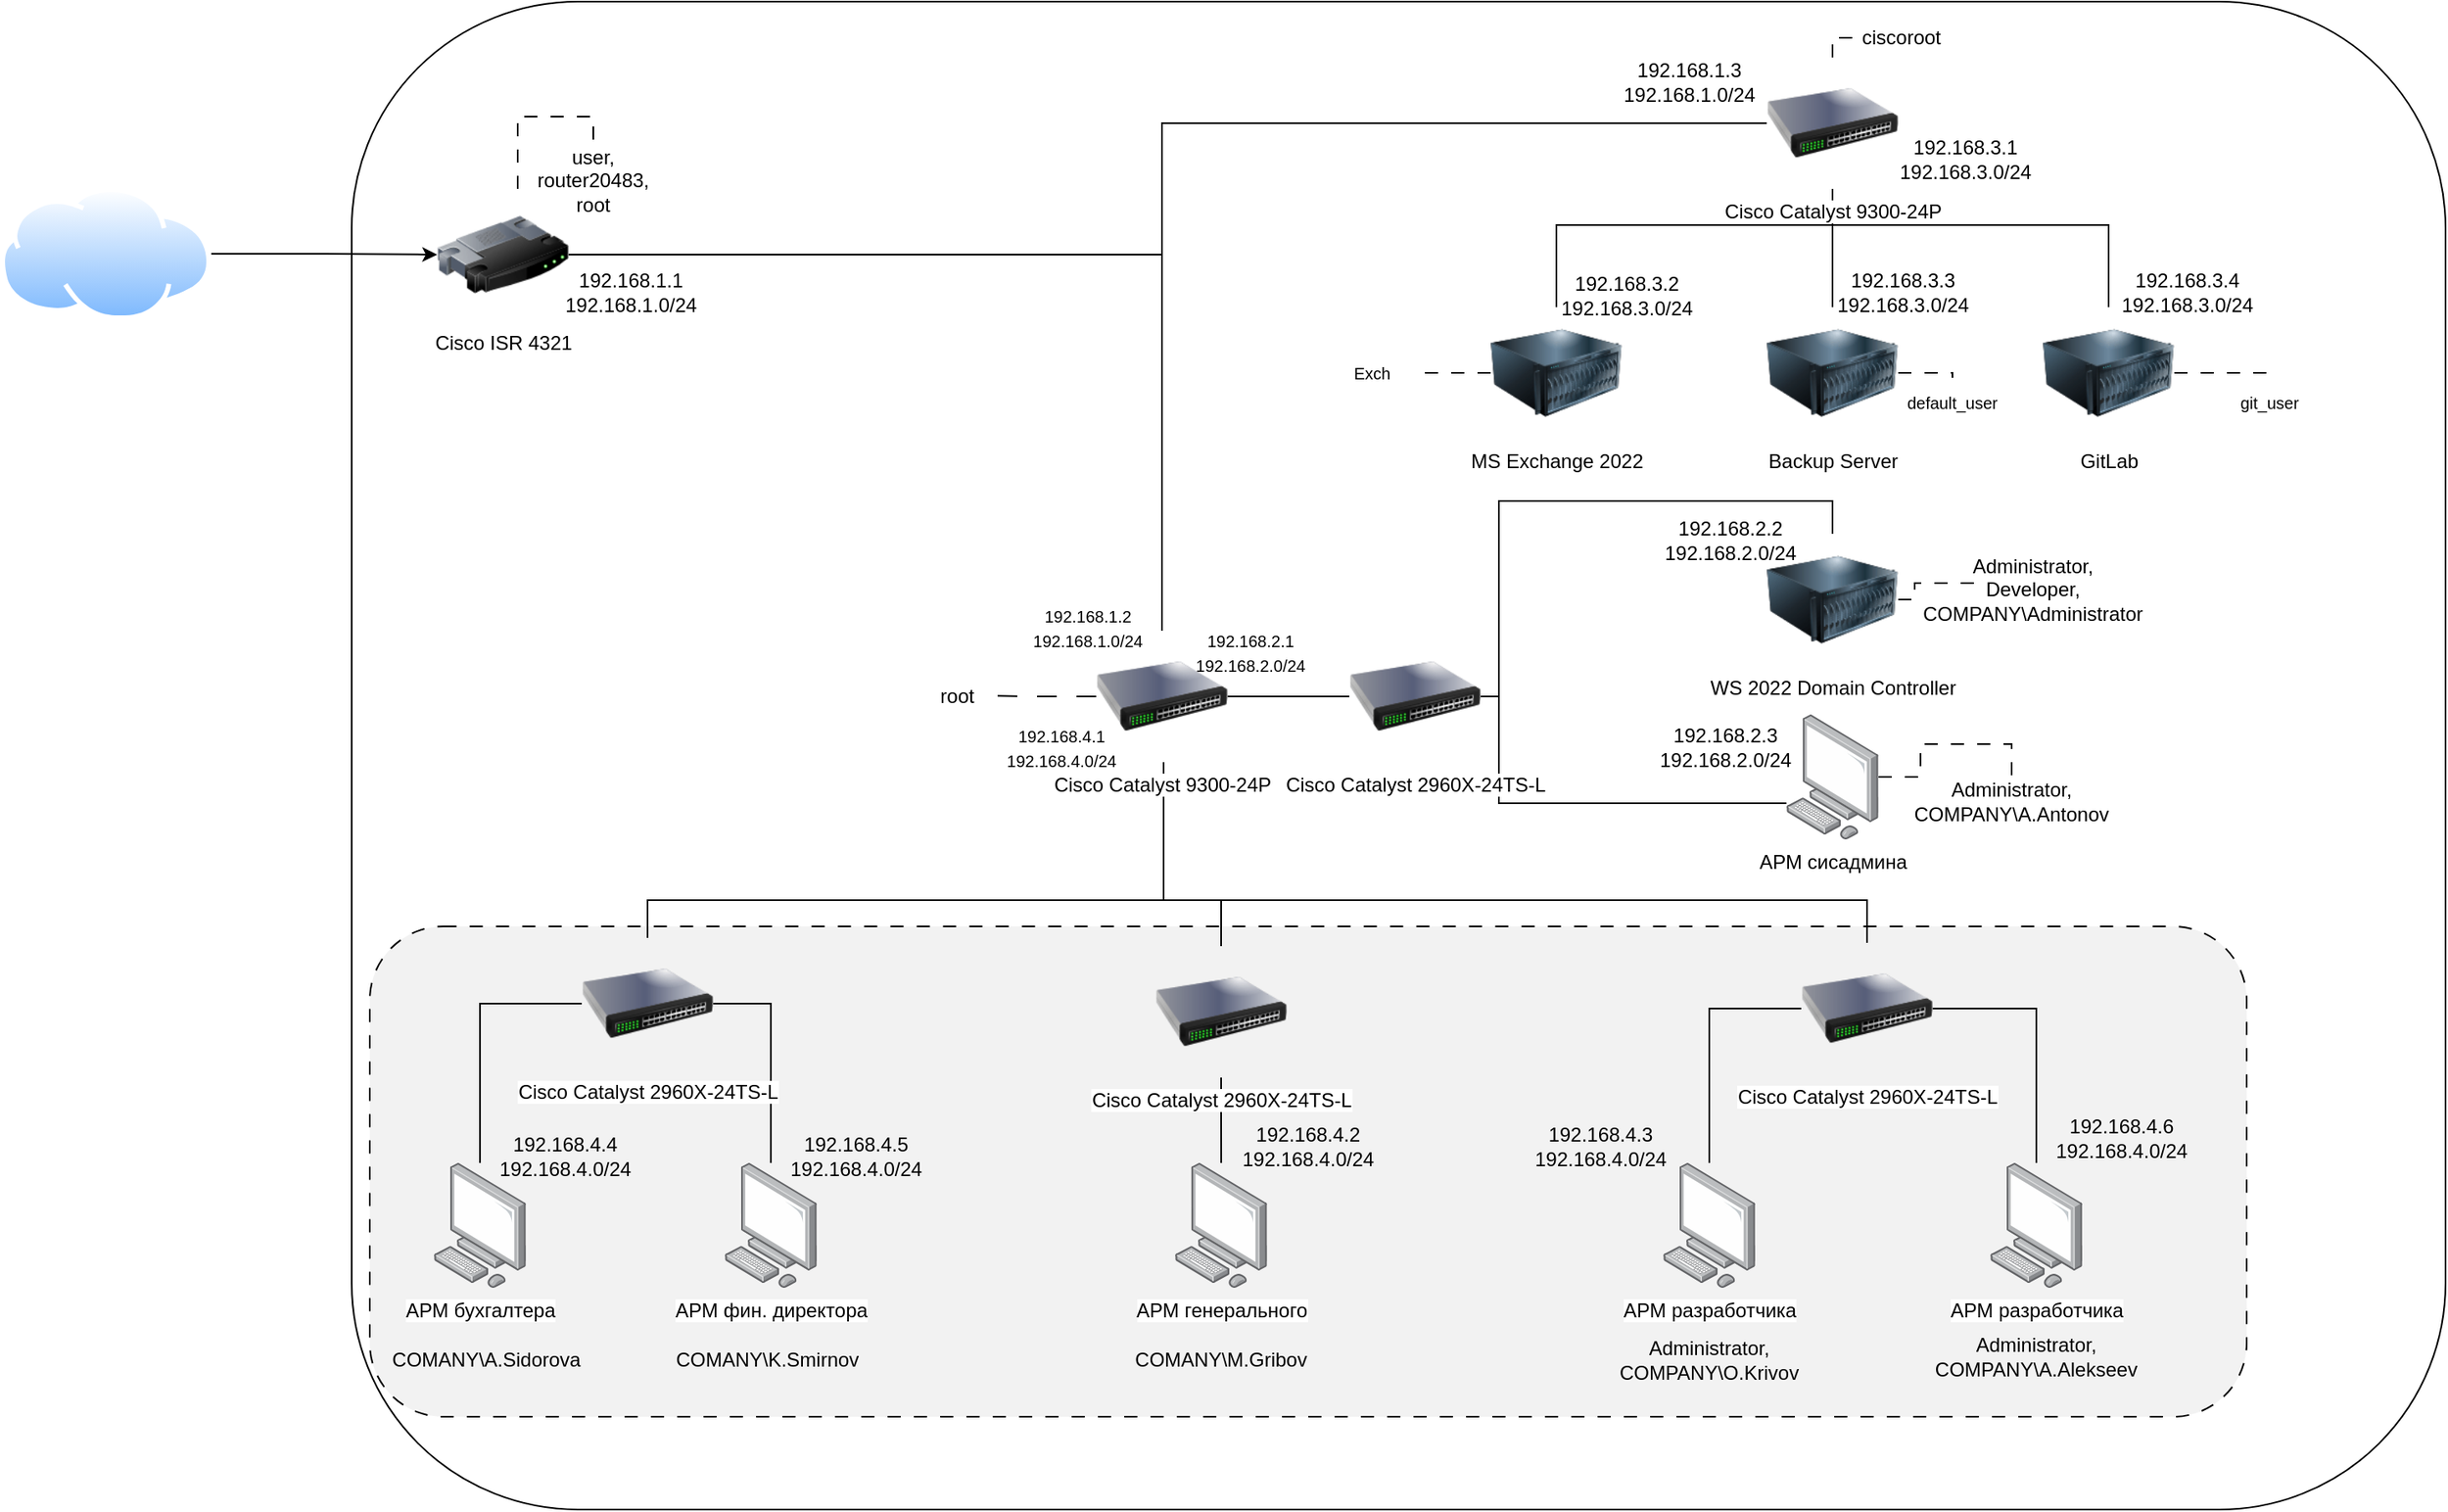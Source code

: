 <mxfile version="26.0.11">
  <diagram name="Страница — 1" id="Fhz-tW6h-BIY4TX20cgz">
    <mxGraphModel dx="2107" dy="1662" grid="0" gridSize="10" guides="1" tooltips="1" connect="1" arrows="1" fold="1" page="0" pageScale="1" pageWidth="827" pageHeight="1169" math="0" shadow="0">
      <root>
        <mxCell id="0" />
        <mxCell id="1" parent="0" />
        <mxCell id="uoiDdsdWSx_z2riPnaY0-11" value="" style="rounded=1;whiteSpace=wrap;html=1;" vertex="1" parent="1">
          <mxGeometry x="-432" y="-535" width="1274" height="918" as="geometry" />
        </mxCell>
        <mxCell id="uoiDdsdWSx_z2riPnaY0-128" value="" style="rounded=1;whiteSpace=wrap;html=1;dashed=1;dashPattern=8 8;fillColor=#F2F2F2;" vertex="1" parent="1">
          <mxGeometry x="-421" y="28" width="1142" height="298.5" as="geometry" />
        </mxCell>
        <mxCell id="uoiDdsdWSx_z2riPnaY0-64" style="edgeStyle=orthogonalEdgeStyle;rounded=0;orthogonalLoop=1;jettySize=auto;html=1;" edge="1" parent="1" source="uoiDdsdWSx_z2riPnaY0-61" target="uoiDdsdWSx_z2riPnaY0-63">
          <mxGeometry relative="1" as="geometry" />
        </mxCell>
        <mxCell id="uoiDdsdWSx_z2riPnaY0-61" value="" style="image;aspect=fixed;perimeter=ellipsePerimeter;html=1;align=center;shadow=0;dashed=0;spacingTop=3;image=img/lib/active_directory/internet_cloud.svg;" vertex="1" parent="1">
          <mxGeometry x="-646" y="-422" width="128.57" height="81" as="geometry" />
        </mxCell>
        <mxCell id="uoiDdsdWSx_z2riPnaY0-76" style="edgeStyle=orthogonalEdgeStyle;rounded=0;orthogonalLoop=1;jettySize=auto;html=1;endArrow=none;startFill=0;" edge="1" parent="1" source="uoiDdsdWSx_z2riPnaY0-63" target="uoiDdsdWSx_z2riPnaY0-71">
          <mxGeometry relative="1" as="geometry" />
        </mxCell>
        <mxCell id="uoiDdsdWSx_z2riPnaY0-77" style="edgeStyle=orthogonalEdgeStyle;rounded=0;orthogonalLoop=1;jettySize=auto;html=1;endArrow=none;startFill=0;" edge="1" parent="1" source="uoiDdsdWSx_z2riPnaY0-63" target="uoiDdsdWSx_z2riPnaY0-70">
          <mxGeometry relative="1" as="geometry">
            <Array as="points">
              <mxPoint x="61" y="-381" />
              <mxPoint x="61" y="-461" />
            </Array>
          </mxGeometry>
        </mxCell>
        <mxCell id="uoiDdsdWSx_z2riPnaY0-143" style="edgeStyle=orthogonalEdgeStyle;rounded=0;orthogonalLoop=1;jettySize=auto;html=1;entryX=0.5;entryY=0;entryDx=0;entryDy=0;endArrow=none;startFill=0;dashed=1;dashPattern=8 8;" edge="1" parent="1" source="uoiDdsdWSx_z2riPnaY0-63" target="uoiDdsdWSx_z2riPnaY0-134">
          <mxGeometry relative="1" as="geometry">
            <Array as="points">
              <mxPoint x="-331" y="-465" />
              <mxPoint x="-285" y="-465" />
            </Array>
          </mxGeometry>
        </mxCell>
        <mxCell id="uoiDdsdWSx_z2riPnaY0-63" value="Cisco ISR 4321" style="image;html=1;image=img/lib/clip_art/networking/Router_128x128.png" vertex="1" parent="1">
          <mxGeometry x="-380" y="-421" width="80" height="80" as="geometry" />
        </mxCell>
        <mxCell id="uoiDdsdWSx_z2riPnaY0-138" style="edgeStyle=orthogonalEdgeStyle;rounded=0;orthogonalLoop=1;jettySize=auto;html=1;endArrow=none;startFill=0;dashed=1;dashPattern=8 8;" edge="1" parent="1" source="uoiDdsdWSx_z2riPnaY0-66" target="uoiDdsdWSx_z2riPnaY0-135">
          <mxGeometry relative="1" as="geometry" />
        </mxCell>
        <mxCell id="uoiDdsdWSx_z2riPnaY0-66" value="MS Exchange 2022" style="image;html=1;image=img/lib/clip_art/computers/Server_128x128.png" vertex="1" parent="1">
          <mxGeometry x="261" y="-349" width="80" height="80" as="geometry" />
        </mxCell>
        <mxCell id="uoiDdsdWSx_z2riPnaY0-139" style="edgeStyle=orthogonalEdgeStyle;rounded=0;orthogonalLoop=1;jettySize=auto;html=1;entryX=0.5;entryY=0;entryDx=0;entryDy=0;endArrow=none;startFill=0;dashed=1;dashPattern=8 8;" edge="1" parent="1" source="uoiDdsdWSx_z2riPnaY0-67" target="uoiDdsdWSx_z2riPnaY0-137">
          <mxGeometry relative="1" as="geometry">
            <Array as="points">
              <mxPoint x="542" y="-309" />
            </Array>
          </mxGeometry>
        </mxCell>
        <mxCell id="uoiDdsdWSx_z2riPnaY0-67" value="Backup Server" style="image;html=1;image=img/lib/clip_art/computers/Server_128x128.png" vertex="1" parent="1">
          <mxGeometry x="429" y="-349" width="80" height="80" as="geometry" />
        </mxCell>
        <mxCell id="uoiDdsdWSx_z2riPnaY0-140" style="edgeStyle=orthogonalEdgeStyle;rounded=0;orthogonalLoop=1;jettySize=auto;html=1;entryX=0.5;entryY=0;entryDx=0;entryDy=0;endArrow=none;startFill=0;dashed=1;dashPattern=8 8;" edge="1" parent="1" source="uoiDdsdWSx_z2riPnaY0-68" target="uoiDdsdWSx_z2riPnaY0-136">
          <mxGeometry relative="1" as="geometry">
            <Array as="points">
              <mxPoint x="735" y="-309" />
            </Array>
          </mxGeometry>
        </mxCell>
        <mxCell id="uoiDdsdWSx_z2riPnaY0-68" value="GitLab" style="image;html=1;image=img/lib/clip_art/computers/Server_128x128.png" vertex="1" parent="1">
          <mxGeometry x="597" y="-349" width="80" height="80" as="geometry" />
        </mxCell>
        <mxCell id="uoiDdsdWSx_z2riPnaY0-78" style="edgeStyle=orthogonalEdgeStyle;rounded=0;orthogonalLoop=1;jettySize=auto;html=1;endArrow=none;startFill=0;" edge="1" parent="1" source="uoiDdsdWSx_z2riPnaY0-70" target="uoiDdsdWSx_z2riPnaY0-66">
          <mxGeometry relative="1" as="geometry">
            <Array as="points">
              <mxPoint x="469" y="-399" />
              <mxPoint x="301" y="-399" />
            </Array>
          </mxGeometry>
        </mxCell>
        <mxCell id="uoiDdsdWSx_z2riPnaY0-79" style="edgeStyle=orthogonalEdgeStyle;rounded=0;orthogonalLoop=1;jettySize=auto;html=1;endArrow=none;startFill=0;" edge="1" parent="1" source="uoiDdsdWSx_z2riPnaY0-70" target="uoiDdsdWSx_z2riPnaY0-67">
          <mxGeometry relative="1" as="geometry" />
        </mxCell>
        <mxCell id="uoiDdsdWSx_z2riPnaY0-80" style="edgeStyle=orthogonalEdgeStyle;rounded=0;orthogonalLoop=1;jettySize=auto;html=1;endArrow=none;startFill=0;" edge="1" parent="1" source="uoiDdsdWSx_z2riPnaY0-70" target="uoiDdsdWSx_z2riPnaY0-68">
          <mxGeometry relative="1" as="geometry">
            <Array as="points">
              <mxPoint x="469" y="-399" />
              <mxPoint x="637" y="-399" />
            </Array>
          </mxGeometry>
        </mxCell>
        <mxCell id="uoiDdsdWSx_z2riPnaY0-146" style="edgeStyle=orthogonalEdgeStyle;rounded=0;orthogonalLoop=1;jettySize=auto;html=1;entryX=0;entryY=0.5;entryDx=0;entryDy=0;endArrow=none;startFill=0;dashed=1;dashPattern=8 8;" edge="1" parent="1" source="uoiDdsdWSx_z2riPnaY0-70" target="uoiDdsdWSx_z2riPnaY0-132">
          <mxGeometry relative="1" as="geometry">
            <Array as="points">
              <mxPoint x="469" y="-513" />
            </Array>
          </mxGeometry>
        </mxCell>
        <mxCell id="uoiDdsdWSx_z2riPnaY0-70" value="Cisco Catalyst 9300-24P" style="image;html=1;image=img/lib/clip_art/networking/Switch_128x128.png" vertex="1" parent="1">
          <mxGeometry x="429" y="-501" width="80" height="80" as="geometry" />
        </mxCell>
        <mxCell id="uoiDdsdWSx_z2riPnaY0-84" style="edgeStyle=orthogonalEdgeStyle;rounded=0;orthogonalLoop=1;jettySize=auto;html=1;entryX=0.5;entryY=0;entryDx=0;entryDy=0;endArrow=none;startFill=0;" edge="1" parent="1" source="uoiDdsdWSx_z2riPnaY0-118" target="uoiDdsdWSx_z2riPnaY0-82">
          <mxGeometry relative="1" as="geometry">
            <Array as="points">
              <mxPoint x="266" y="-112" />
              <mxPoint x="266" y="-231" />
              <mxPoint x="469" y="-231" />
            </Array>
          </mxGeometry>
        </mxCell>
        <mxCell id="uoiDdsdWSx_z2riPnaY0-86" style="edgeStyle=orthogonalEdgeStyle;rounded=0;orthogonalLoop=1;jettySize=auto;html=1;endArrow=none;startFill=0;" edge="1" parent="1" source="uoiDdsdWSx_z2riPnaY0-71" target="uoiDdsdWSx_z2riPnaY0-72">
          <mxGeometry relative="1" as="geometry">
            <Array as="points">
              <mxPoint x="62" y="12" />
              <mxPoint x="-252" y="12" />
            </Array>
          </mxGeometry>
        </mxCell>
        <mxCell id="uoiDdsdWSx_z2riPnaY0-87" style="edgeStyle=orthogonalEdgeStyle;rounded=0;orthogonalLoop=1;jettySize=auto;html=1;endArrow=none;startFill=0;" edge="1" parent="1" source="uoiDdsdWSx_z2riPnaY0-71" target="uoiDdsdWSx_z2riPnaY0-73">
          <mxGeometry relative="1" as="geometry">
            <Array as="points">
              <mxPoint x="62" y="12" />
              <mxPoint x="97" y="12" />
            </Array>
          </mxGeometry>
        </mxCell>
        <mxCell id="uoiDdsdWSx_z2riPnaY0-88" style="edgeStyle=orthogonalEdgeStyle;rounded=0;orthogonalLoop=1;jettySize=auto;html=1;endArrow=none;startFill=0;" edge="1" parent="1" source="uoiDdsdWSx_z2riPnaY0-71" target="uoiDdsdWSx_z2riPnaY0-74">
          <mxGeometry relative="1" as="geometry">
            <Array as="points">
              <mxPoint x="62" y="12" />
              <mxPoint x="490" y="12" />
            </Array>
          </mxGeometry>
        </mxCell>
        <mxCell id="uoiDdsdWSx_z2riPnaY0-119" style="edgeStyle=orthogonalEdgeStyle;rounded=0;orthogonalLoop=1;jettySize=auto;html=1;endArrow=none;startFill=0;" edge="1" parent="1" source="uoiDdsdWSx_z2riPnaY0-71" target="uoiDdsdWSx_z2riPnaY0-118">
          <mxGeometry relative="1" as="geometry" />
        </mxCell>
        <mxCell id="uoiDdsdWSx_z2riPnaY0-147" style="edgeStyle=orthogonalEdgeStyle;rounded=0;orthogonalLoop=1;jettySize=auto;html=1;entryX=1;entryY=0.5;entryDx=0;entryDy=0;endArrow=none;startFill=0;dashed=1;dashPattern=12 12;" edge="1" parent="1" source="uoiDdsdWSx_z2riPnaY0-71" target="uoiDdsdWSx_z2riPnaY0-131">
          <mxGeometry relative="1" as="geometry" />
        </mxCell>
        <mxCell id="uoiDdsdWSx_z2riPnaY0-71" value="Cisco Catalyst 9300-24P" style="image;html=1;image=img/lib/clip_art/networking/Switch_128x128.png" vertex="1" parent="1">
          <mxGeometry x="21" y="-152" width="80" height="80" as="geometry" />
        </mxCell>
        <mxCell id="uoiDdsdWSx_z2riPnaY0-97" style="edgeStyle=orthogonalEdgeStyle;rounded=0;orthogonalLoop=1;jettySize=auto;html=1;endArrow=none;startFill=0;" edge="1" parent="1" source="uoiDdsdWSx_z2riPnaY0-72" target="uoiDdsdWSx_z2riPnaY0-91">
          <mxGeometry relative="1" as="geometry" />
        </mxCell>
        <mxCell id="uoiDdsdWSx_z2riPnaY0-98" style="edgeStyle=orthogonalEdgeStyle;rounded=0;orthogonalLoop=1;jettySize=auto;html=1;endArrow=none;startFill=0;" edge="1" parent="1" source="uoiDdsdWSx_z2riPnaY0-72" target="uoiDdsdWSx_z2riPnaY0-92">
          <mxGeometry relative="1" as="geometry" />
        </mxCell>
        <mxCell id="uoiDdsdWSx_z2riPnaY0-72" value="&lt;meta charset=&quot;utf-8&quot;&gt;Cisco Catalyst 2960X-24TS-L" style="image;html=1;image=img/lib/clip_art/networking/Switch_128x128.png" vertex="1" parent="1">
          <mxGeometry x="-292" y="35" width="80" height="80" as="geometry" />
        </mxCell>
        <mxCell id="uoiDdsdWSx_z2riPnaY0-96" style="edgeStyle=orthogonalEdgeStyle;rounded=0;orthogonalLoop=1;jettySize=auto;html=1;endArrow=none;startFill=0;" edge="1" parent="1" source="uoiDdsdWSx_z2riPnaY0-73" target="uoiDdsdWSx_z2riPnaY0-93">
          <mxGeometry relative="1" as="geometry" />
        </mxCell>
        <mxCell id="uoiDdsdWSx_z2riPnaY0-73" value="Cisco Catalyst 2960X-24TS-L" style="image;html=1;image=img/lib/clip_art/networking/Switch_128x128.png" vertex="1" parent="1">
          <mxGeometry x="57" y="40" width="80" height="80" as="geometry" />
        </mxCell>
        <mxCell id="uoiDdsdWSx_z2riPnaY0-99" style="edgeStyle=orthogonalEdgeStyle;rounded=0;orthogonalLoop=1;jettySize=auto;html=1;endArrow=none;startFill=0;" edge="1" parent="1" source="uoiDdsdWSx_z2riPnaY0-74" target="uoiDdsdWSx_z2riPnaY0-95">
          <mxGeometry relative="1" as="geometry" />
        </mxCell>
        <mxCell id="uoiDdsdWSx_z2riPnaY0-100" style="edgeStyle=orthogonalEdgeStyle;rounded=0;orthogonalLoop=1;jettySize=auto;html=1;endArrow=none;startFill=0;" edge="1" parent="1" source="uoiDdsdWSx_z2riPnaY0-74" target="uoiDdsdWSx_z2riPnaY0-94">
          <mxGeometry relative="1" as="geometry" />
        </mxCell>
        <mxCell id="uoiDdsdWSx_z2riPnaY0-74" value="&lt;meta charset=&quot;utf-8&quot;&gt;Cisco Catalyst 2960X-24TS-L" style="image;html=1;image=img/lib/clip_art/networking/Switch_128x128.png" vertex="1" parent="1">
          <mxGeometry x="450" y="38" width="80" height="80" as="geometry" />
        </mxCell>
        <mxCell id="uoiDdsdWSx_z2riPnaY0-141" style="edgeStyle=orthogonalEdgeStyle;rounded=0;orthogonalLoop=1;jettySize=auto;html=1;endArrow=none;startFill=0;dashed=1;dashPattern=8 8;" edge="1" parent="1" source="uoiDdsdWSx_z2riPnaY0-82" target="uoiDdsdWSx_z2riPnaY0-130">
          <mxGeometry relative="1" as="geometry">
            <Array as="points">
              <mxPoint x="519" y="-171" />
              <mxPoint x="519" y="-181" />
            </Array>
          </mxGeometry>
        </mxCell>
        <mxCell id="uoiDdsdWSx_z2riPnaY0-82" value="WS 2022 Domain Controller" style="image;html=1;image=img/lib/clip_art/computers/Server_128x128.png" vertex="1" parent="1">
          <mxGeometry x="429" y="-211" width="80" height="80" as="geometry" />
        </mxCell>
        <mxCell id="uoiDdsdWSx_z2riPnaY0-142" style="edgeStyle=orthogonalEdgeStyle;rounded=0;orthogonalLoop=1;jettySize=auto;html=1;entryX=0.5;entryY=0;entryDx=0;entryDy=0;endArrow=none;startFill=0;dashed=1;dashPattern=8 8;" edge="1" parent="1" source="uoiDdsdWSx_z2riPnaY0-83" target="uoiDdsdWSx_z2riPnaY0-127">
          <mxGeometry relative="1" as="geometry" />
        </mxCell>
        <mxCell id="uoiDdsdWSx_z2riPnaY0-83" value="АРМ сисадмина" style="image;points=[];aspect=fixed;html=1;align=center;shadow=0;dashed=0;image=img/lib/allied_telesis/computer_and_terminals/Personal_Computer.svg;" vertex="1" parent="1">
          <mxGeometry x="440.96" y="-101" width="56.08" height="76" as="geometry" />
        </mxCell>
        <mxCell id="uoiDdsdWSx_z2riPnaY0-85" style="edgeStyle=orthogonalEdgeStyle;rounded=0;orthogonalLoop=1;jettySize=auto;html=1;endArrow=none;startFill=0;" edge="1" parent="1" source="uoiDdsdWSx_z2riPnaY0-118" target="uoiDdsdWSx_z2riPnaY0-83">
          <mxGeometry relative="1" as="geometry">
            <Array as="points">
              <mxPoint x="266" y="-47" />
            </Array>
          </mxGeometry>
        </mxCell>
        <mxCell id="uoiDdsdWSx_z2riPnaY0-91" value="АРМ бухгалтера" style="image;points=[];aspect=fixed;html=1;align=center;shadow=0;dashed=0;image=img/lib/allied_telesis/computer_and_terminals/Personal_Computer.svg;" vertex="1" parent="1">
          <mxGeometry x="-382" y="172" width="56.08" height="76" as="geometry" />
        </mxCell>
        <mxCell id="uoiDdsdWSx_z2riPnaY0-92" value="АРМ фин. директора" style="image;points=[];aspect=fixed;html=1;align=center;shadow=0;dashed=0;image=img/lib/allied_telesis/computer_and_terminals/Personal_Computer.svg;" vertex="1" parent="1">
          <mxGeometry x="-205" y="172" width="56.08" height="76" as="geometry" />
        </mxCell>
        <mxCell id="uoiDdsdWSx_z2riPnaY0-93" value="АРМ генерального" style="image;points=[];aspect=fixed;html=1;align=center;shadow=0;dashed=0;image=img/lib/allied_telesis/computer_and_terminals/Personal_Computer.svg;" vertex="1" parent="1">
          <mxGeometry x="68.96" y="172" width="56.08" height="76" as="geometry" />
        </mxCell>
        <mxCell id="uoiDdsdWSx_z2riPnaY0-94" value="АРМ разработчика" style="image;points=[];aspect=fixed;html=1;align=center;shadow=0;dashed=0;image=img/lib/allied_telesis/computer_and_terminals/Personal_Computer.svg;" vertex="1" parent="1">
          <mxGeometry x="366" y="172" width="56.08" height="76" as="geometry" />
        </mxCell>
        <mxCell id="uoiDdsdWSx_z2riPnaY0-95" value="АРМ разработчика" style="image;points=[];aspect=fixed;html=1;align=center;shadow=0;dashed=0;image=img/lib/allied_telesis/computer_and_terminals/Personal_Computer.svg;" vertex="1" parent="1">
          <mxGeometry x="565" y="172" width="56.08" height="76" as="geometry" />
        </mxCell>
        <mxCell id="uoiDdsdWSx_z2riPnaY0-101" value="192.168.1.1&lt;div&gt;192.168.1.0/24&lt;/div&gt;" style="text;html=1;align=center;verticalAlign=middle;whiteSpace=wrap;rounded=0;" vertex="1" parent="1">
          <mxGeometry x="-292" y="-373" width="60" height="30" as="geometry" />
        </mxCell>
        <mxCell id="uoiDdsdWSx_z2riPnaY0-104" value="&lt;font style=&quot;font-size: 10px;&quot;&gt;192.168.1.2&lt;/font&gt;&lt;div&gt;&lt;font style=&quot;font-size: 10px;&quot;&gt;192.168.1.0/24&lt;/font&gt;&lt;/div&gt;" style="text;html=1;align=center;verticalAlign=middle;whiteSpace=wrap;rounded=0;" vertex="1" parent="1">
          <mxGeometry x="-14" y="-169" width="60" height="30" as="geometry" />
        </mxCell>
        <mxCell id="uoiDdsdWSx_z2riPnaY0-105" value="192.168.1.3&lt;div&gt;192.168.1.0/24&lt;/div&gt;" style="text;html=1;align=center;verticalAlign=middle;whiteSpace=wrap;rounded=0;" vertex="1" parent="1">
          <mxGeometry x="352" y="-501" width="60" height="30" as="geometry" />
        </mxCell>
        <mxCell id="uoiDdsdWSx_z2riPnaY0-106" value="&lt;font style=&quot;font-size: 10px;&quot;&gt;192.168.2.1&lt;/font&gt;&lt;div&gt;&lt;font style=&quot;font-size: 10px;&quot;&gt;192.168.2.0/24&lt;/font&gt;&lt;/div&gt;" style="text;html=1;align=center;verticalAlign=middle;whiteSpace=wrap;rounded=0;" vertex="1" parent="1">
          <mxGeometry x="93" y="-152" width="44" height="25" as="geometry" />
        </mxCell>
        <mxCell id="uoiDdsdWSx_z2riPnaY0-107" value="192.168.2.2&lt;div&gt;192.168.2.0/24&lt;/div&gt;" style="text;html=1;align=center;verticalAlign=middle;whiteSpace=wrap;rounded=0;" vertex="1" parent="1">
          <mxGeometry x="377" y="-222" width="60" height="30" as="geometry" />
        </mxCell>
        <mxCell id="uoiDdsdWSx_z2riPnaY0-108" value="192.168.2.3&lt;div&gt;192.168.2.0/24&lt;/div&gt;" style="text;html=1;align=center;verticalAlign=middle;whiteSpace=wrap;rounded=0;" vertex="1" parent="1">
          <mxGeometry x="374" y="-96" width="60" height="30" as="geometry" />
        </mxCell>
        <mxCell id="uoiDdsdWSx_z2riPnaY0-109" value="192.168.4.4&lt;div&gt;192.168.4.0/24&lt;/div&gt;" style="text;html=1;align=center;verticalAlign=middle;whiteSpace=wrap;rounded=0;" vertex="1" parent="1">
          <mxGeometry x="-332" y="153" width="60" height="30" as="geometry" />
        </mxCell>
        <mxCell id="uoiDdsdWSx_z2riPnaY0-110" value="192.168.4.5&lt;div&gt;192.168.4.0/24&lt;/div&gt;" style="text;html=1;align=center;verticalAlign=middle;whiteSpace=wrap;rounded=0;" vertex="1" parent="1">
          <mxGeometry x="-155" y="153" width="60" height="30" as="geometry" />
        </mxCell>
        <mxCell id="uoiDdsdWSx_z2riPnaY0-111" value="192.168.4.2&lt;div&gt;192.168.4.0/24&lt;/div&gt;" style="text;html=1;align=center;verticalAlign=middle;whiteSpace=wrap;rounded=0;" vertex="1" parent="1">
          <mxGeometry x="120" y="147" width="60" height="30" as="geometry" />
        </mxCell>
        <mxCell id="uoiDdsdWSx_z2riPnaY0-112" value="192.168.4.3&lt;div&gt;192.168.4.0/24&lt;/div&gt;" style="text;html=1;align=center;verticalAlign=middle;whiteSpace=wrap;rounded=0;" vertex="1" parent="1">
          <mxGeometry x="298" y="147" width="60" height="30" as="geometry" />
        </mxCell>
        <mxCell id="uoiDdsdWSx_z2riPnaY0-113" value="192.168.4.6&lt;div&gt;192.168.4.0/24&lt;/div&gt;" style="text;html=1;align=center;verticalAlign=middle;whiteSpace=wrap;rounded=0;" vertex="1" parent="1">
          <mxGeometry x="615" y="142" width="60" height="30" as="geometry" />
        </mxCell>
        <mxCell id="uoiDdsdWSx_z2riPnaY0-114" value="192.168.3.1&lt;div&gt;192.168.3.0/24&lt;/div&gt;" style="text;html=1;align=center;verticalAlign=middle;whiteSpace=wrap;rounded=0;" vertex="1" parent="1">
          <mxGeometry x="520" y="-454" width="60" height="30" as="geometry" />
        </mxCell>
        <mxCell id="uoiDdsdWSx_z2riPnaY0-115" value="192.168.3.2&lt;div&gt;192.168.3.0/24&lt;/div&gt;" style="text;html=1;align=center;verticalAlign=middle;whiteSpace=wrap;rounded=0;" vertex="1" parent="1">
          <mxGeometry x="314" y="-371" width="60" height="30" as="geometry" />
        </mxCell>
        <mxCell id="uoiDdsdWSx_z2riPnaY0-116" value="192.168.3.3&lt;div&gt;192.168.3.0/24&lt;/div&gt;" style="text;html=1;align=center;verticalAlign=middle;whiteSpace=wrap;rounded=0;" vertex="1" parent="1">
          <mxGeometry x="482" y="-373" width="60" height="30" as="geometry" />
        </mxCell>
        <mxCell id="uoiDdsdWSx_z2riPnaY0-117" value="192.168.3.4&lt;div&gt;192.168.3.0/24&lt;/div&gt;" style="text;html=1;align=center;verticalAlign=middle;whiteSpace=wrap;rounded=0;" vertex="1" parent="1">
          <mxGeometry x="655" y="-373" width="60" height="30" as="geometry" />
        </mxCell>
        <mxCell id="uoiDdsdWSx_z2riPnaY0-118" value="Cisco Catalyst 2960X-24TS-L" style="image;html=1;image=img/lib/clip_art/networking/Switch_128x128.png" vertex="1" parent="1">
          <mxGeometry x="175" y="-152" width="80" height="80" as="geometry" />
        </mxCell>
        <mxCell id="uoiDdsdWSx_z2riPnaY0-120" value="&lt;font style=&quot;font-size: 10px;&quot;&gt;192.168.4.1&lt;/font&gt;&lt;div&gt;&lt;font style=&quot;font-size: 10px;&quot;&gt;192.168.4.0/24&lt;/font&gt;&lt;/div&gt;" style="text;html=1;align=center;verticalAlign=middle;whiteSpace=wrap;rounded=0;" vertex="1" parent="1">
          <mxGeometry x="-30" y="-96" width="60" height="30" as="geometry" />
        </mxCell>
        <mxCell id="uoiDdsdWSx_z2riPnaY0-122" value="COMANY\A.Sidorova" style="text;html=1;align=center;verticalAlign=middle;whiteSpace=wrap;rounded=0;" vertex="1" parent="1">
          <mxGeometry x="-380" y="277" width="60" height="30" as="geometry" />
        </mxCell>
        <mxCell id="uoiDdsdWSx_z2riPnaY0-123" value="COMANY\K.Smirnov" style="text;html=1;align=center;verticalAlign=middle;whiteSpace=wrap;rounded=0;" vertex="1" parent="1">
          <mxGeometry x="-208.92" y="277" width="60" height="30" as="geometry" />
        </mxCell>
        <mxCell id="uoiDdsdWSx_z2riPnaY0-124" value="COMANY\M.Gribov" style="text;html=1;align=center;verticalAlign=middle;whiteSpace=wrap;rounded=0;" vertex="1" parent="1">
          <mxGeometry x="67.0" y="277" width="60" height="30" as="geometry" />
        </mxCell>
        <mxCell id="uoiDdsdWSx_z2riPnaY0-125" value="Administrator,&lt;br&gt;&lt;div&gt;COMPANY\O.Krivov&lt;/div&gt;" style="text;html=1;align=center;verticalAlign=middle;whiteSpace=wrap;rounded=0;" vertex="1" parent="1">
          <mxGeometry x="364.04" y="277" width="60" height="30" as="geometry" />
        </mxCell>
        <mxCell id="uoiDdsdWSx_z2riPnaY0-126" value="Administrator,&lt;br&gt;&lt;div&gt;COMPANY\A.Alekseev&lt;/div&gt;" style="text;html=1;align=center;verticalAlign=middle;whiteSpace=wrap;rounded=0;" vertex="1" parent="1">
          <mxGeometry x="563.04" y="275" width="60" height="30" as="geometry" />
        </mxCell>
        <mxCell id="uoiDdsdWSx_z2riPnaY0-127" value="Administrator,&lt;br&gt;&lt;div&gt;COMPANY\A.Antonov&lt;/div&gt;" style="text;html=1;align=center;verticalAlign=middle;whiteSpace=wrap;rounded=0;" vertex="1" parent="1">
          <mxGeometry x="548.0" y="-63" width="60" height="30" as="geometry" />
        </mxCell>
        <mxCell id="uoiDdsdWSx_z2riPnaY0-130" value="Administrator,&lt;div&gt;Developer,&lt;br&gt;&lt;div&gt;COMPANY\Administrator&lt;/div&gt;&lt;/div&gt;" style="text;html=1;align=center;verticalAlign=middle;whiteSpace=wrap;rounded=0;" vertex="1" parent="1">
          <mxGeometry x="561.08" y="-192" width="60" height="30" as="geometry" />
        </mxCell>
        <mxCell id="uoiDdsdWSx_z2riPnaY0-131" value="root" style="text;html=1;align=center;verticalAlign=middle;whiteSpace=wrap;rounded=0;" vertex="1" parent="1">
          <mxGeometry x="-77" y="-127" width="27" height="29" as="geometry" />
        </mxCell>
        <mxCell id="uoiDdsdWSx_z2riPnaY0-132" value="ciscoroot" style="text;html=1;align=center;verticalAlign=middle;whiteSpace=wrap;rounded=0;" vertex="1" parent="1">
          <mxGeometry x="485" y="-517" width="52" height="8" as="geometry" />
        </mxCell>
        <mxCell id="uoiDdsdWSx_z2riPnaY0-134" value="user,&lt;div&gt;router20483,&lt;/div&gt;&lt;div&gt;root&lt;/div&gt;" style="text;html=1;align=center;verticalAlign=middle;whiteSpace=wrap;rounded=0;" vertex="1" parent="1">
          <mxGeometry x="-299" y="-445" width="28" height="37" as="geometry" />
        </mxCell>
        <mxCell id="uoiDdsdWSx_z2riPnaY0-135" value="&lt;font style=&quot;font-size: 10px;&quot;&gt;Exch&lt;/font&gt;" style="text;html=1;align=center;verticalAlign=middle;whiteSpace=wrap;rounded=0;" vertex="1" parent="1">
          <mxGeometry x="159.0" y="-324" width="60" height="30" as="geometry" />
        </mxCell>
        <mxCell id="uoiDdsdWSx_z2riPnaY0-136" value="&lt;font style=&quot;font-size: 10px;&quot;&gt;git_user&lt;/font&gt;" style="text;html=1;align=center;verticalAlign=middle;whiteSpace=wrap;rounded=0;" vertex="1" parent="1">
          <mxGeometry x="705.0" y="-306" width="60" height="30" as="geometry" />
        </mxCell>
        <mxCell id="uoiDdsdWSx_z2riPnaY0-137" value="&lt;font style=&quot;font-size: 10px;&quot;&gt;default_user&lt;/font&gt;" style="text;html=1;align=center;verticalAlign=middle;whiteSpace=wrap;rounded=0;" vertex="1" parent="1">
          <mxGeometry x="512.0" y="-306" width="60" height="30" as="geometry" />
        </mxCell>
      </root>
    </mxGraphModel>
  </diagram>
</mxfile>

